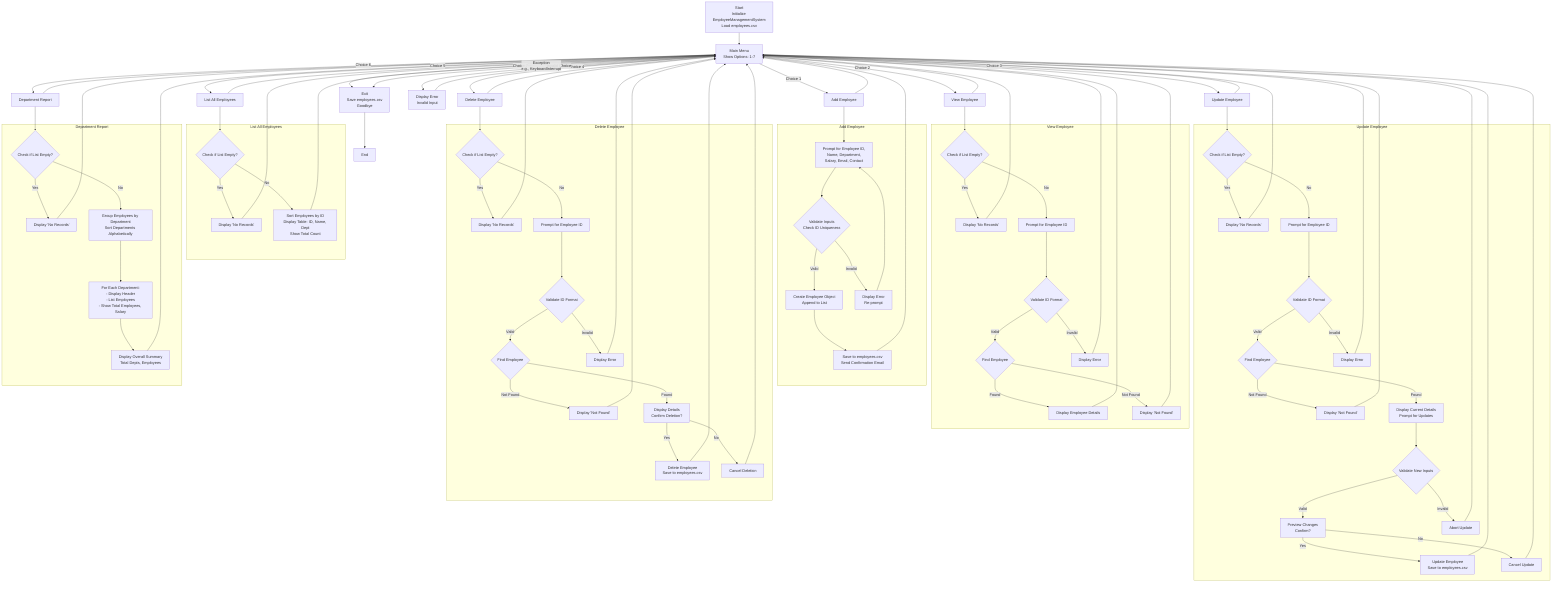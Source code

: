graph TD
    %% Main Program Flow
    A[Start<br>Initialize EmployeeManagementSystem<br>Load employees.csv] --> B[Main Menu<br>Show Options: 1-7]

    %% Main Menu Decisions
    B -->|Choice 1| C[Add Employee]
    B -->|Choice 2| D[View Employee]
    B -->|Choice 3| E[Update Employee]
    B -->|Choice 4| F[Delete Employee]
    B -->|Choice 5| G[List All Employees]
    B -->|Choice 6| H[Department Report]
    B -->|Choice 7| I[Exit<br>Save employees.csv<br>Goodbye]
    B -->|Invalid Choice| J[Display Error<br>Invalid Input]
    B -->|Exception<br>e.g., KeyboardInterrupt| I

    %% Return to Main Menu
    C --> B
    D --> B
    E --> B
    F --> B
    G --> B
    H --> B
    J --> B

    %% Exit to End
    I --> Z[End]

    %% Subprocess: Add Employee
    subgraph Add Employee
        C1[Prompt for Employee ID,<br>Name, Department,<br>Salary, Email, Contact] --> C2{Validate Inputs<br>Check ID Uniqueness}
        C2 -->|Valid| C3[Create Employee Object<br>Append to List]
        C2 -->|Invalid| C4[Display Error<br>Re-prompt]
        C3 --> C5[Save to employees.csv<br>Send Confirmation Email]
        C4 --> C1
    end
    C --> C1
    C5 --> B

    %% Subprocess: View Employee
    subgraph View Employee
        D1{Check if List Empty?} -->|Yes| D2[Display 'No Records']
        D1 -->|No| D3[Prompt for Employee ID]
        D3 --> D4{Validate ID Format}
        D4 -->|Valid| D5{Find Employee}
        D4 -->|Invalid| D6[Display Error]
        D5 -->|Found| D7[Display Employee Details]
        D5 -->|Not Found| D8[Display 'Not Found']
    end
    D --> D1
    D2 & D6 & D7 & D8 --> B

    %% Subprocess: Update Employee
    subgraph Update Employee
        E1{Check if List Empty?} -->|Yes| E2[Display 'No Records']
        E1 -->|No| E3[Prompt for Employee ID]
        E3 --> E4{Validate ID Format}
        E4 -->|Valid| E5{Find Employee}
        E4 -->|Invalid| E6[Display Error]
        E5 -->|Not Found| E7[Display 'Not Found']
        E5 -->|Found| E8[Display Current Details<br>Prompt for Updates]
        E8 --> E9{Validate New Inputs}
        E9 -->|Valid| E10[Preview Changes<br>Confirm?]
        E9 -->|Invalid| E11[Abort Update]
        E10 -->|Yes| E12[Update Employee<br>Save to employees.csv]
        E10 -->|No| E13[Cancel Update]
    end
    E --> E1
    E2 & E6 & E7 & E11 & E12 & E13 --> B

    %% Subprocess: Delete Employee
    subgraph Delete Employee
        F1{Check if List Empty?} -->|Yes| F2[Display 'No Records']
        F1 -->|No| F3[Prompt for Employee ID]
        F3 --> F4{Validate ID Format}
        F4 -->|Valid| F5{Find Employee}
        F4 -->|Invalid| F6[Display Error]
        F5 -->|Not Found| F7[Display 'Not Found']
        F5 -->|Found| F8[Display Details<br>Confirm Deletion?]
        F8 -->|Yes| F9[Delete Employee<br>Save to employees.csv]
        F8 -->|No| F10[Cancel Deletion]
    end
    F --> F1
    F2 & F6 & F7 & F9 & F10 --> B

    %%，生化危机
    %% Subprocess: List All Employees
    subgraph List All Employees
        G1{Check if List Empty?} -->|Yes| G2[Display 'No Records']
        G1 -->|No| G3[Sort Employees by ID<br>Display Table: ID, Name, Dept<br>Show Total Count]
    end
    G --> G1
    G2 & G3 --> B

    %% Subprocess: Department Report
    subgraph Department Report
        H1{Check if List Empty?} -->|Yes| H2[Display 'No Records']
        H1 -->|No| H3[Group Employees by Department<br>Sort Departments Alphabetically]
        H3 --> H4[For Each Department:<br>- Display Header<br>- List Employees<br>- Show Total Employees, Salary]
        H4 --> H5[Display Overall Summary<br>Total Depts, Employees]
    end
    H --> H1
    H2 & H5 --> B
